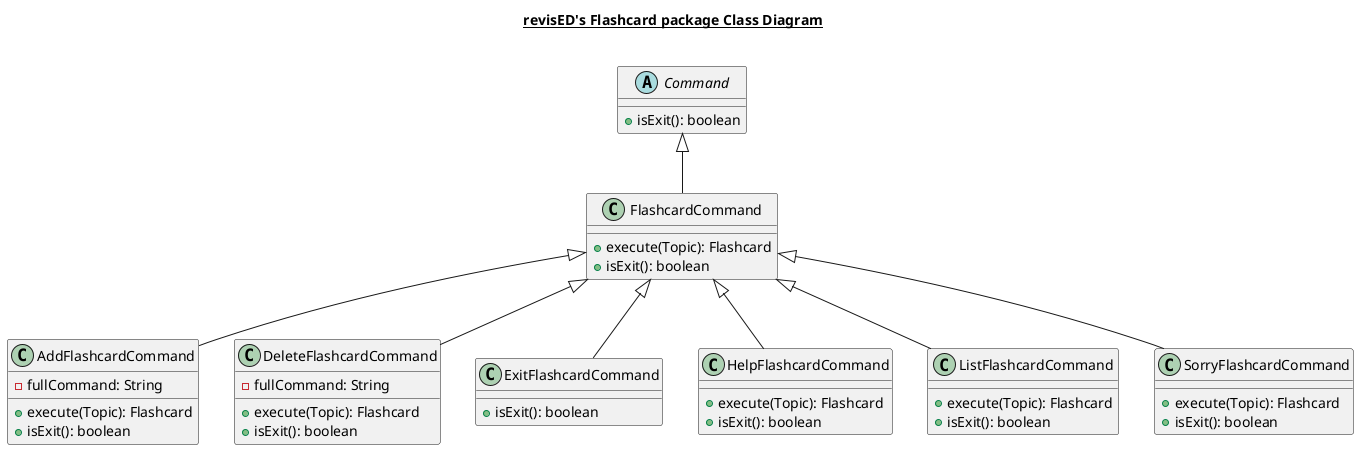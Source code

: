 @startuml

title __revisED's Flashcard package Class Diagram__\n

abstract class Command {
    +isExit(): boolean
}

class FlashcardCommand {
    +execute(Topic): Flashcard
    +isExit(): boolean
}

Command <|-- FlashcardCommand

class AddFlashcardCommand {
    -fullCommand: String
    +execute(Topic): Flashcard
    +isExit(): boolean
}

FlashcardCommand <|-- AddFlashcardCommand

class DeleteFlashcardCommand {
    -fullCommand: String
    +execute(Topic): Flashcard
    +isExit(): boolean
}

FlashcardCommand <|-- DeleteFlashcardCommand

class ExitFlashcardCommand {
    +isExit(): boolean
}

FlashcardCommand <|-- ExitFlashcardCommand

class HelpFlashcardCommand {
    +execute(Topic): Flashcard
    +isExit(): boolean
}

FlashcardCommand <|-- HelpFlashcardCommand

class ListFlashcardCommand {
    +execute(Topic): Flashcard
    +isExit(): boolean
}

FlashcardCommand <|-- ListFlashcardCommand

class SorryFlashcardCommand {
    +execute(Topic): Flashcard
    +isExit(): boolean
}

FlashcardCommand <|-- SorryFlashcardCommand

@enduml